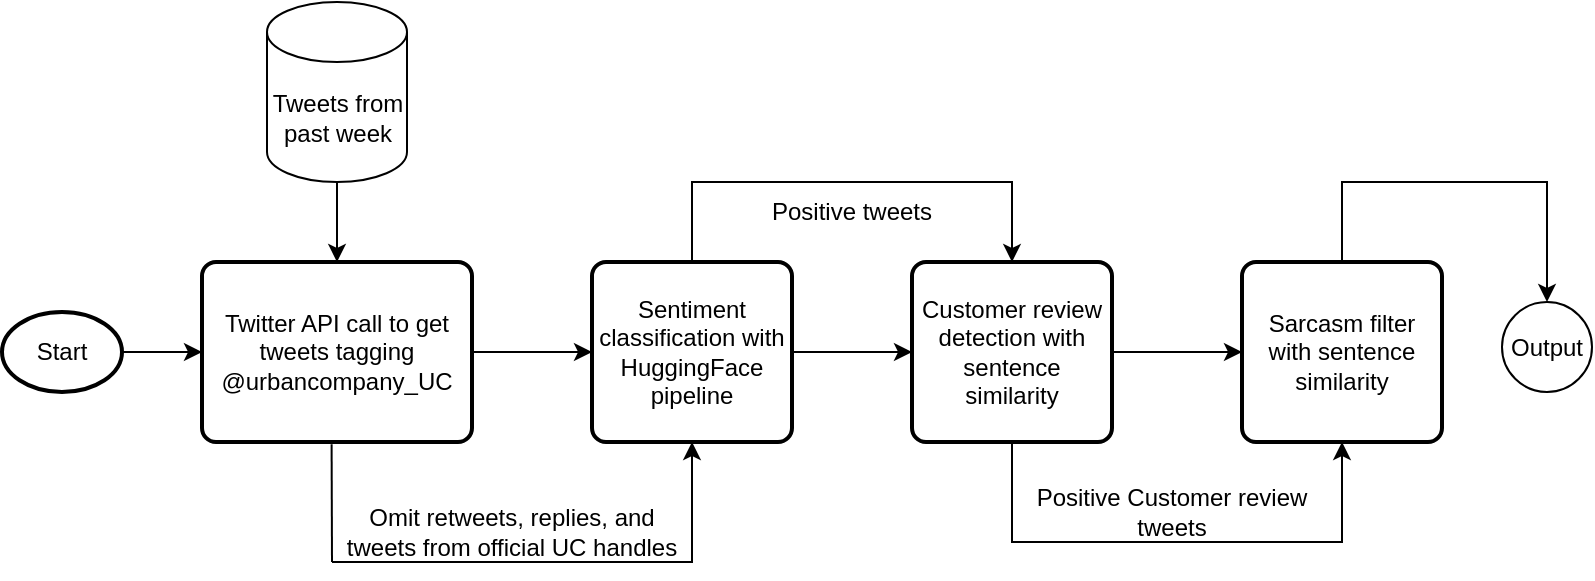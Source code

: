 <mxfile version="17.4.5" type="github"><diagram id="kCM83gSGUuiKI2Y8_ZBx" name="Page-1"><mxGraphModel dx="996" dy="654" grid="1" gridSize="10" guides="1" tooltips="1" connect="1" arrows="1" fold="1" page="1" pageScale="1" pageWidth="850" pageHeight="1100" math="0" shadow="0"><root><mxCell id="0"/><mxCell id="1" parent="0"/><mxCell id="hl1aBytGl7h-hNRF5Ysj-12" style="edgeStyle=orthogonalEdgeStyle;rounded=0;orthogonalLoop=1;jettySize=auto;html=1;entryX=0.5;entryY=0;entryDx=0;entryDy=0;" edge="1" parent="1" source="hl1aBytGl7h-hNRF5Ysj-9"><mxGeometry relative="1" as="geometry"><mxPoint x="177.5" y="240" as="targetPoint"/></mxGeometry></mxCell><mxCell id="hl1aBytGl7h-hNRF5Ysj-9" value="Tweets from past week" style="shape=cylinder3;whiteSpace=wrap;html=1;boundedLbl=1;backgroundOutline=1;size=15;" vertex="1" parent="1"><mxGeometry x="142.5" y="110" width="70" height="90" as="geometry"/></mxCell><mxCell id="hl1aBytGl7h-hNRF5Ysj-32" style="edgeStyle=orthogonalEdgeStyle;rounded=0;orthogonalLoop=1;jettySize=auto;html=1;entryX=0;entryY=0.5;entryDx=0;entryDy=0;" edge="1" parent="1" source="hl1aBytGl7h-hNRF5Ysj-10" target="hl1aBytGl7h-hNRF5Ysj-17"><mxGeometry relative="1" as="geometry"/></mxCell><mxCell id="hl1aBytGl7h-hNRF5Ysj-10" value="Start" style="strokeWidth=2;html=1;shape=mxgraph.flowchart.start_1;whiteSpace=wrap;" vertex="1" parent="1"><mxGeometry x="10" y="265" width="60" height="40" as="geometry"/></mxCell><mxCell id="hl1aBytGl7h-hNRF5Ysj-35" style="edgeStyle=orthogonalEdgeStyle;rounded=0;orthogonalLoop=1;jettySize=auto;html=1;entryX=0;entryY=0.5;entryDx=0;entryDy=0;" edge="1" parent="1" source="hl1aBytGl7h-hNRF5Ysj-17" target="hl1aBytGl7h-hNRF5Ysj-18"><mxGeometry relative="1" as="geometry"/></mxCell><mxCell id="hl1aBytGl7h-hNRF5Ysj-17" value="Twitter API call to get tweets tagging @urbancompany_UC" style="rounded=1;whiteSpace=wrap;html=1;absoluteArcSize=1;arcSize=14;strokeWidth=2;" vertex="1" parent="1"><mxGeometry x="110" y="240" width="135" height="90" as="geometry"/></mxCell><mxCell id="hl1aBytGl7h-hNRF5Ysj-36" style="edgeStyle=orthogonalEdgeStyle;rounded=0;orthogonalLoop=1;jettySize=auto;html=1;entryX=0;entryY=0.5;entryDx=0;entryDy=0;" edge="1" parent="1" source="hl1aBytGl7h-hNRF5Ysj-18" target="hl1aBytGl7h-hNRF5Ysj-19"><mxGeometry relative="1" as="geometry"/></mxCell><mxCell id="hl1aBytGl7h-hNRF5Ysj-18" value="Sentiment classification with HuggingFace pipeline" style="rounded=1;whiteSpace=wrap;html=1;absoluteArcSize=1;arcSize=14;strokeWidth=2;" vertex="1" parent="1"><mxGeometry x="305" y="240" width="100" height="90" as="geometry"/></mxCell><mxCell id="hl1aBytGl7h-hNRF5Ysj-37" style="edgeStyle=orthogonalEdgeStyle;rounded=0;orthogonalLoop=1;jettySize=auto;html=1;entryX=0;entryY=0.5;entryDx=0;entryDy=0;" edge="1" parent="1" source="hl1aBytGl7h-hNRF5Ysj-19" target="hl1aBytGl7h-hNRF5Ysj-20"><mxGeometry relative="1" as="geometry"/></mxCell><mxCell id="hl1aBytGl7h-hNRF5Ysj-19" value="Customer review detection with sentence similarity" style="rounded=1;whiteSpace=wrap;html=1;absoluteArcSize=1;arcSize=14;strokeWidth=2;" vertex="1" parent="1"><mxGeometry x="465" y="240" width="100" height="90" as="geometry"/></mxCell><mxCell id="hl1aBytGl7h-hNRF5Ysj-20" value="Sarcasm filter with sentence similarity" style="rounded=1;whiteSpace=wrap;html=1;absoluteArcSize=1;arcSize=14;strokeWidth=2;" vertex="1" parent="1"><mxGeometry x="630" y="240" width="100" height="90" as="geometry"/></mxCell><mxCell id="hl1aBytGl7h-hNRF5Ysj-25" value="" style="edgeStyle=segmentEdgeStyle;endArrow=classic;html=1;rounded=0;entryX=0.5;entryY=1;entryDx=0;entryDy=0;" edge="1" parent="1" target="hl1aBytGl7h-hNRF5Ysj-18"><mxGeometry width="50" height="50" relative="1" as="geometry"><mxPoint x="175" y="390" as="sourcePoint"/><mxPoint x="345" y="340" as="targetPoint"/></mxGeometry></mxCell><mxCell id="hl1aBytGl7h-hNRF5Ysj-30" value="" style="endArrow=none;html=1;rounded=0;entryX=0.48;entryY=1.013;entryDx=0;entryDy=0;entryPerimeter=0;" edge="1" parent="1" target="hl1aBytGl7h-hNRF5Ysj-17"><mxGeometry width="50" height="50" relative="1" as="geometry"><mxPoint x="175" y="390" as="sourcePoint"/><mxPoint x="235" y="300" as="targetPoint"/></mxGeometry></mxCell><mxCell id="hl1aBytGl7h-hNRF5Ysj-31" value="Omit retweets, replies, and tweets from official UC handles" style="text;html=1;strokeColor=none;fillColor=none;align=center;verticalAlign=middle;whiteSpace=wrap;rounded=0;" vertex="1" parent="1"><mxGeometry x="180" y="360" width="170" height="30" as="geometry"/></mxCell><mxCell id="hl1aBytGl7h-hNRF5Ysj-38" value="" style="edgeStyle=elbowEdgeStyle;elbow=vertical;endArrow=classic;html=1;rounded=0;exitX=0.5;exitY=0;exitDx=0;exitDy=0;entryX=0.5;entryY=0;entryDx=0;entryDy=0;" edge="1" parent="1" source="hl1aBytGl7h-hNRF5Ysj-18" target="hl1aBytGl7h-hNRF5Ysj-19"><mxGeometry width="50" height="50" relative="1" as="geometry"><mxPoint x="370" y="190" as="sourcePoint"/><mxPoint x="540" y="200" as="targetPoint"/><Array as="points"><mxPoint x="440" y="200"/></Array></mxGeometry></mxCell><mxCell id="hl1aBytGl7h-hNRF5Ysj-39" value="Positive tweets" style="text;html=1;strokeColor=none;fillColor=none;align=center;verticalAlign=middle;whiteSpace=wrap;rounded=0;" vertex="1" parent="1"><mxGeometry x="370" y="200" width="130" height="30" as="geometry"/></mxCell><mxCell id="hl1aBytGl7h-hNRF5Ysj-41" value="" style="edgeStyle=elbowEdgeStyle;elbow=vertical;endArrow=classic;html=1;rounded=0;exitX=0.5;exitY=1;exitDx=0;exitDy=0;entryX=0.5;entryY=1;entryDx=0;entryDy=0;" edge="1" parent="1" source="hl1aBytGl7h-hNRF5Ysj-19" target="hl1aBytGl7h-hNRF5Ysj-20"><mxGeometry width="50" height="50" relative="1" as="geometry"><mxPoint x="520" y="320" as="sourcePoint"/><mxPoint x="710" y="390" as="targetPoint"/><Array as="points"><mxPoint x="550" y="380"/></Array></mxGeometry></mxCell><mxCell id="hl1aBytGl7h-hNRF5Ysj-43" value="Positive Customer review tweets" style="text;html=1;strokeColor=none;fillColor=none;align=center;verticalAlign=middle;whiteSpace=wrap;rounded=0;" vertex="1" parent="1"><mxGeometry x="520" y="350" width="150" height="30" as="geometry"/></mxCell><mxCell id="hl1aBytGl7h-hNRF5Ysj-51" value="Output" style="ellipse;whiteSpace=wrap;html=1;aspect=fixed;" vertex="1" parent="1"><mxGeometry x="760" y="260" width="45" height="45" as="geometry"/></mxCell><mxCell id="hl1aBytGl7h-hNRF5Ysj-52" value="" style="edgeStyle=elbowEdgeStyle;elbow=vertical;endArrow=classic;html=1;rounded=0;entryX=0.5;entryY=0;entryDx=0;entryDy=0;exitX=0.5;exitY=0;exitDx=0;exitDy=0;" edge="1" parent="1" source="hl1aBytGl7h-hNRF5Ysj-20" target="hl1aBytGl7h-hNRF5Ysj-51"><mxGeometry width="50" height="50" relative="1" as="geometry"><mxPoint x="680" y="230" as="sourcePoint"/><mxPoint x="580" y="330" as="targetPoint"/><Array as="points"><mxPoint x="690" y="200"/></Array></mxGeometry></mxCell></root></mxGraphModel></diagram></mxfile>